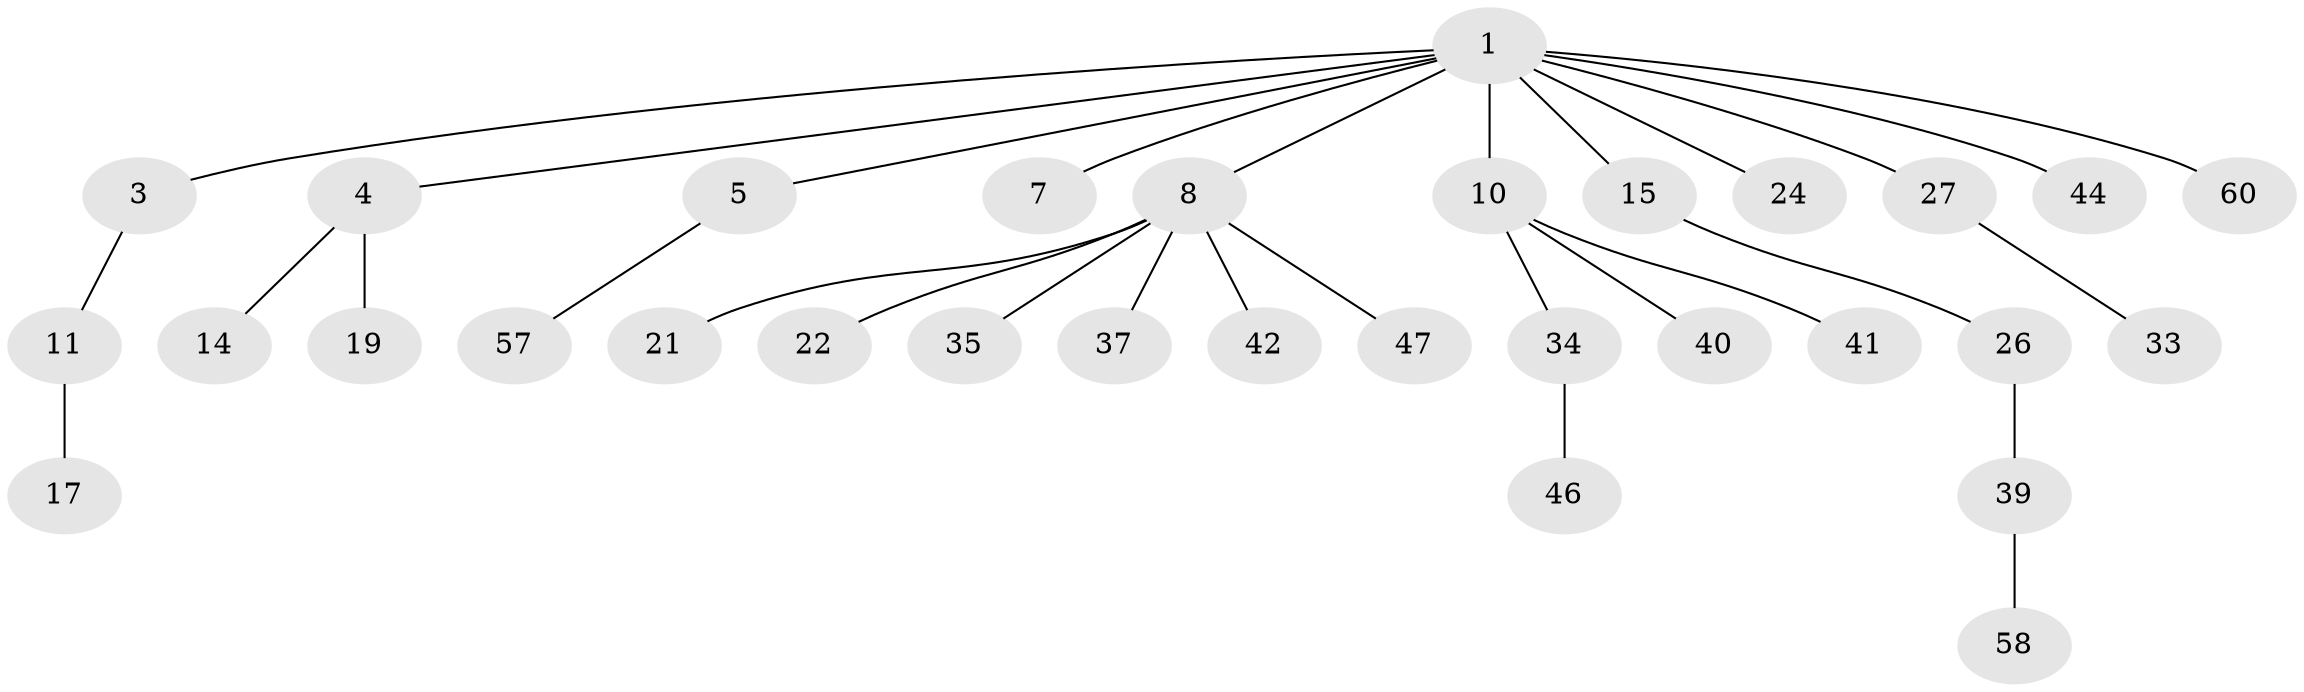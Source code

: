 // original degree distribution, {6: 0.015873015873015872, 7: 0.031746031746031744, 2: 0.1746031746031746, 3: 0.19047619047619047, 4: 0.047619047619047616, 1: 0.5396825396825397}
// Generated by graph-tools (version 1.1) at 2025/15/03/09/25 04:15:34]
// undirected, 31 vertices, 30 edges
graph export_dot {
graph [start="1"]
  node [color=gray90,style=filled];
  1 [super="+2"];
  3;
  4;
  5 [super="+6+18+50"];
  7;
  8 [super="+9+12"];
  10 [super="+29+23+20+48"];
  11 [super="+13"];
  14;
  15 [super="+25"];
  17;
  19;
  21 [super="+36"];
  22 [super="+53+45"];
  24 [super="+43+54"];
  26 [super="+38"];
  27 [super="+32"];
  33;
  34 [super="+52"];
  35;
  37;
  39;
  40;
  41;
  42;
  44;
  46;
  47 [super="+51"];
  57;
  58;
  60;
  1 -- 3;
  1 -- 4;
  1 -- 7;
  1 -- 10;
  1 -- 24;
  1 -- 5;
  1 -- 8;
  1 -- 27;
  1 -- 44;
  1 -- 60;
  1 -- 15;
  3 -- 11;
  4 -- 14;
  4 -- 19;
  5 -- 57;
  8 -- 21;
  8 -- 35;
  8 -- 37;
  8 -- 22;
  8 -- 42;
  8 -- 47;
  10 -- 40;
  10 -- 41;
  10 -- 34;
  11 -- 17;
  15 -- 26;
  26 -- 39;
  27 -- 33;
  34 -- 46;
  39 -- 58;
}
